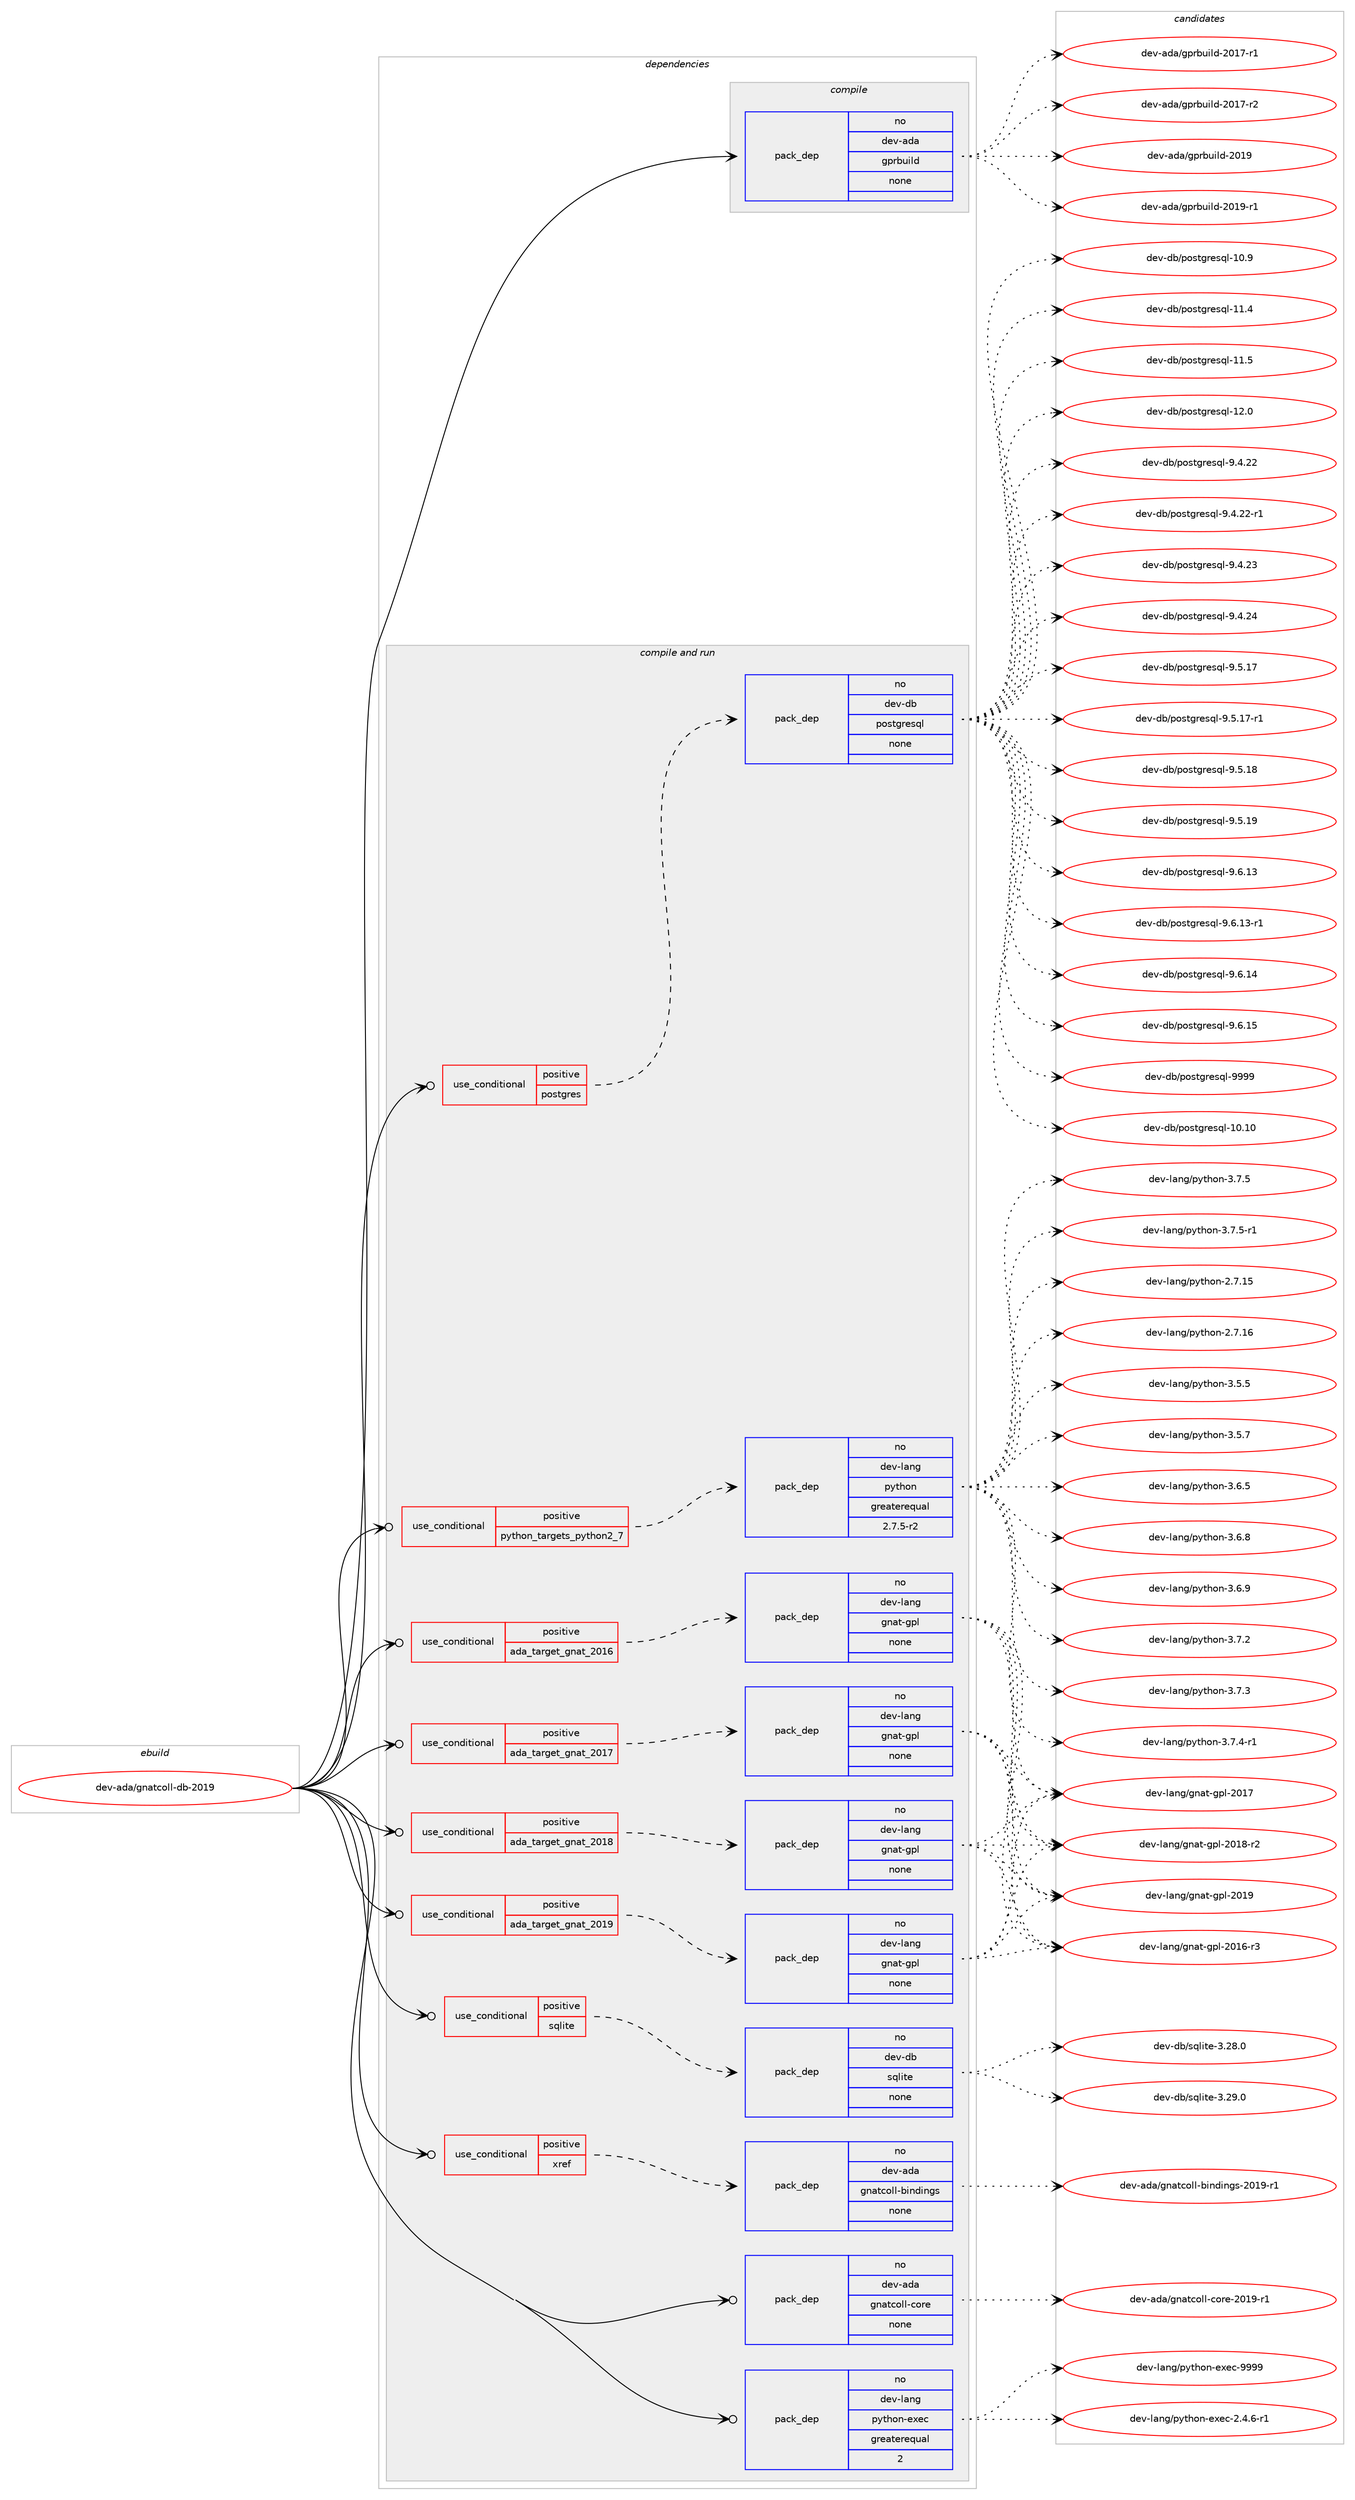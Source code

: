 digraph prolog {

# *************
# Graph options
# *************

newrank=true;
concentrate=true;
compound=true;
graph [rankdir=LR,fontname=Helvetica,fontsize=10,ranksep=1.5];#, ranksep=2.5, nodesep=0.2];
edge  [arrowhead=vee];
node  [fontname=Helvetica,fontsize=10];

# **********
# The ebuild
# **********

subgraph cluster_leftcol {
color=gray;
rank=same;
label=<<i>ebuild</i>>;
id [label="dev-ada/gnatcoll-db-2019", color=red, width=4, href="../dev-ada/gnatcoll-db-2019.svg"];
}

# ****************
# The dependencies
# ****************

subgraph cluster_midcol {
color=gray;
label=<<i>dependencies</i>>;
subgraph cluster_compile {
fillcolor="#eeeeee";
style=filled;
label=<<i>compile</i>>;
subgraph pack384527 {
dependency516376 [label=<<TABLE BORDER="0" CELLBORDER="1" CELLSPACING="0" CELLPADDING="4" WIDTH="220"><TR><TD ROWSPAN="6" CELLPADDING="30">pack_dep</TD></TR><TR><TD WIDTH="110">no</TD></TR><TR><TD>dev-ada</TD></TR><TR><TD>gprbuild</TD></TR><TR><TD>none</TD></TR><TR><TD></TD></TR></TABLE>>, shape=none, color=blue];
}
id:e -> dependency516376:w [weight=20,style="solid",arrowhead="vee"];
}
subgraph cluster_compileandrun {
fillcolor="#eeeeee";
style=filled;
label=<<i>compile and run</i>>;
subgraph cond122284 {
dependency516377 [label=<<TABLE BORDER="0" CELLBORDER="1" CELLSPACING="0" CELLPADDING="4"><TR><TD ROWSPAN="3" CELLPADDING="10">use_conditional</TD></TR><TR><TD>positive</TD></TR><TR><TD>ada_target_gnat_2016</TD></TR></TABLE>>, shape=none, color=red];
subgraph pack384528 {
dependency516378 [label=<<TABLE BORDER="0" CELLBORDER="1" CELLSPACING="0" CELLPADDING="4" WIDTH="220"><TR><TD ROWSPAN="6" CELLPADDING="30">pack_dep</TD></TR><TR><TD WIDTH="110">no</TD></TR><TR><TD>dev-lang</TD></TR><TR><TD>gnat-gpl</TD></TR><TR><TD>none</TD></TR><TR><TD></TD></TR></TABLE>>, shape=none, color=blue];
}
dependency516377:e -> dependency516378:w [weight=20,style="dashed",arrowhead="vee"];
}
id:e -> dependency516377:w [weight=20,style="solid",arrowhead="odotvee"];
subgraph cond122285 {
dependency516379 [label=<<TABLE BORDER="0" CELLBORDER="1" CELLSPACING="0" CELLPADDING="4"><TR><TD ROWSPAN="3" CELLPADDING="10">use_conditional</TD></TR><TR><TD>positive</TD></TR><TR><TD>ada_target_gnat_2017</TD></TR></TABLE>>, shape=none, color=red];
subgraph pack384529 {
dependency516380 [label=<<TABLE BORDER="0" CELLBORDER="1" CELLSPACING="0" CELLPADDING="4" WIDTH="220"><TR><TD ROWSPAN="6" CELLPADDING="30">pack_dep</TD></TR><TR><TD WIDTH="110">no</TD></TR><TR><TD>dev-lang</TD></TR><TR><TD>gnat-gpl</TD></TR><TR><TD>none</TD></TR><TR><TD></TD></TR></TABLE>>, shape=none, color=blue];
}
dependency516379:e -> dependency516380:w [weight=20,style="dashed",arrowhead="vee"];
}
id:e -> dependency516379:w [weight=20,style="solid",arrowhead="odotvee"];
subgraph cond122286 {
dependency516381 [label=<<TABLE BORDER="0" CELLBORDER="1" CELLSPACING="0" CELLPADDING="4"><TR><TD ROWSPAN="3" CELLPADDING="10">use_conditional</TD></TR><TR><TD>positive</TD></TR><TR><TD>ada_target_gnat_2018</TD></TR></TABLE>>, shape=none, color=red];
subgraph pack384530 {
dependency516382 [label=<<TABLE BORDER="0" CELLBORDER="1" CELLSPACING="0" CELLPADDING="4" WIDTH="220"><TR><TD ROWSPAN="6" CELLPADDING="30">pack_dep</TD></TR><TR><TD WIDTH="110">no</TD></TR><TR><TD>dev-lang</TD></TR><TR><TD>gnat-gpl</TD></TR><TR><TD>none</TD></TR><TR><TD></TD></TR></TABLE>>, shape=none, color=blue];
}
dependency516381:e -> dependency516382:w [weight=20,style="dashed",arrowhead="vee"];
}
id:e -> dependency516381:w [weight=20,style="solid",arrowhead="odotvee"];
subgraph cond122287 {
dependency516383 [label=<<TABLE BORDER="0" CELLBORDER="1" CELLSPACING="0" CELLPADDING="4"><TR><TD ROWSPAN="3" CELLPADDING="10">use_conditional</TD></TR><TR><TD>positive</TD></TR><TR><TD>ada_target_gnat_2019</TD></TR></TABLE>>, shape=none, color=red];
subgraph pack384531 {
dependency516384 [label=<<TABLE BORDER="0" CELLBORDER="1" CELLSPACING="0" CELLPADDING="4" WIDTH="220"><TR><TD ROWSPAN="6" CELLPADDING="30">pack_dep</TD></TR><TR><TD WIDTH="110">no</TD></TR><TR><TD>dev-lang</TD></TR><TR><TD>gnat-gpl</TD></TR><TR><TD>none</TD></TR><TR><TD></TD></TR></TABLE>>, shape=none, color=blue];
}
dependency516383:e -> dependency516384:w [weight=20,style="dashed",arrowhead="vee"];
}
id:e -> dependency516383:w [weight=20,style="solid",arrowhead="odotvee"];
subgraph cond122288 {
dependency516385 [label=<<TABLE BORDER="0" CELLBORDER="1" CELLSPACING="0" CELLPADDING="4"><TR><TD ROWSPAN="3" CELLPADDING="10">use_conditional</TD></TR><TR><TD>positive</TD></TR><TR><TD>postgres</TD></TR></TABLE>>, shape=none, color=red];
subgraph pack384532 {
dependency516386 [label=<<TABLE BORDER="0" CELLBORDER="1" CELLSPACING="0" CELLPADDING="4" WIDTH="220"><TR><TD ROWSPAN="6" CELLPADDING="30">pack_dep</TD></TR><TR><TD WIDTH="110">no</TD></TR><TR><TD>dev-db</TD></TR><TR><TD>postgresql</TD></TR><TR><TD>none</TD></TR><TR><TD></TD></TR></TABLE>>, shape=none, color=blue];
}
dependency516385:e -> dependency516386:w [weight=20,style="dashed",arrowhead="vee"];
}
id:e -> dependency516385:w [weight=20,style="solid",arrowhead="odotvee"];
subgraph cond122289 {
dependency516387 [label=<<TABLE BORDER="0" CELLBORDER="1" CELLSPACING="0" CELLPADDING="4"><TR><TD ROWSPAN="3" CELLPADDING="10">use_conditional</TD></TR><TR><TD>positive</TD></TR><TR><TD>python_targets_python2_7</TD></TR></TABLE>>, shape=none, color=red];
subgraph pack384533 {
dependency516388 [label=<<TABLE BORDER="0" CELLBORDER="1" CELLSPACING="0" CELLPADDING="4" WIDTH="220"><TR><TD ROWSPAN="6" CELLPADDING="30">pack_dep</TD></TR><TR><TD WIDTH="110">no</TD></TR><TR><TD>dev-lang</TD></TR><TR><TD>python</TD></TR><TR><TD>greaterequal</TD></TR><TR><TD>2.7.5-r2</TD></TR></TABLE>>, shape=none, color=blue];
}
dependency516387:e -> dependency516388:w [weight=20,style="dashed",arrowhead="vee"];
}
id:e -> dependency516387:w [weight=20,style="solid",arrowhead="odotvee"];
subgraph cond122290 {
dependency516389 [label=<<TABLE BORDER="0" CELLBORDER="1" CELLSPACING="0" CELLPADDING="4"><TR><TD ROWSPAN="3" CELLPADDING="10">use_conditional</TD></TR><TR><TD>positive</TD></TR><TR><TD>sqlite</TD></TR></TABLE>>, shape=none, color=red];
subgraph pack384534 {
dependency516390 [label=<<TABLE BORDER="0" CELLBORDER="1" CELLSPACING="0" CELLPADDING="4" WIDTH="220"><TR><TD ROWSPAN="6" CELLPADDING="30">pack_dep</TD></TR><TR><TD WIDTH="110">no</TD></TR><TR><TD>dev-db</TD></TR><TR><TD>sqlite</TD></TR><TR><TD>none</TD></TR><TR><TD></TD></TR></TABLE>>, shape=none, color=blue];
}
dependency516389:e -> dependency516390:w [weight=20,style="dashed",arrowhead="vee"];
}
id:e -> dependency516389:w [weight=20,style="solid",arrowhead="odotvee"];
subgraph cond122291 {
dependency516391 [label=<<TABLE BORDER="0" CELLBORDER="1" CELLSPACING="0" CELLPADDING="4"><TR><TD ROWSPAN="3" CELLPADDING="10">use_conditional</TD></TR><TR><TD>positive</TD></TR><TR><TD>xref</TD></TR></TABLE>>, shape=none, color=red];
subgraph pack384535 {
dependency516392 [label=<<TABLE BORDER="0" CELLBORDER="1" CELLSPACING="0" CELLPADDING="4" WIDTH="220"><TR><TD ROWSPAN="6" CELLPADDING="30">pack_dep</TD></TR><TR><TD WIDTH="110">no</TD></TR><TR><TD>dev-ada</TD></TR><TR><TD>gnatcoll-bindings</TD></TR><TR><TD>none</TD></TR><TR><TD></TD></TR></TABLE>>, shape=none, color=blue];
}
dependency516391:e -> dependency516392:w [weight=20,style="dashed",arrowhead="vee"];
}
id:e -> dependency516391:w [weight=20,style="solid",arrowhead="odotvee"];
subgraph pack384536 {
dependency516393 [label=<<TABLE BORDER="0" CELLBORDER="1" CELLSPACING="0" CELLPADDING="4" WIDTH="220"><TR><TD ROWSPAN="6" CELLPADDING="30">pack_dep</TD></TR><TR><TD WIDTH="110">no</TD></TR><TR><TD>dev-ada</TD></TR><TR><TD>gnatcoll-core</TD></TR><TR><TD>none</TD></TR><TR><TD></TD></TR></TABLE>>, shape=none, color=blue];
}
id:e -> dependency516393:w [weight=20,style="solid",arrowhead="odotvee"];
subgraph pack384537 {
dependency516394 [label=<<TABLE BORDER="0" CELLBORDER="1" CELLSPACING="0" CELLPADDING="4" WIDTH="220"><TR><TD ROWSPAN="6" CELLPADDING="30">pack_dep</TD></TR><TR><TD WIDTH="110">no</TD></TR><TR><TD>dev-lang</TD></TR><TR><TD>python-exec</TD></TR><TR><TD>greaterequal</TD></TR><TR><TD>2</TD></TR></TABLE>>, shape=none, color=blue];
}
id:e -> dependency516394:w [weight=20,style="solid",arrowhead="odotvee"];
}
subgraph cluster_run {
fillcolor="#eeeeee";
style=filled;
label=<<i>run</i>>;
}
}

# **************
# The candidates
# **************

subgraph cluster_choices {
rank=same;
color=gray;
label=<<i>candidates</i>>;

subgraph choice384527 {
color=black;
nodesep=1;
choice100101118459710097471031121149811710510810045504849554511449 [label="dev-ada/gprbuild-2017-r1", color=red, width=4,href="../dev-ada/gprbuild-2017-r1.svg"];
choice100101118459710097471031121149811710510810045504849554511450 [label="dev-ada/gprbuild-2017-r2", color=red, width=4,href="../dev-ada/gprbuild-2017-r2.svg"];
choice10010111845971009747103112114981171051081004550484957 [label="dev-ada/gprbuild-2019", color=red, width=4,href="../dev-ada/gprbuild-2019.svg"];
choice100101118459710097471031121149811710510810045504849574511449 [label="dev-ada/gprbuild-2019-r1", color=red, width=4,href="../dev-ada/gprbuild-2019-r1.svg"];
dependency516376:e -> choice100101118459710097471031121149811710510810045504849554511449:w [style=dotted,weight="100"];
dependency516376:e -> choice100101118459710097471031121149811710510810045504849554511450:w [style=dotted,weight="100"];
dependency516376:e -> choice10010111845971009747103112114981171051081004550484957:w [style=dotted,weight="100"];
dependency516376:e -> choice100101118459710097471031121149811710510810045504849574511449:w [style=dotted,weight="100"];
}
subgraph choice384528 {
color=black;
nodesep=1;
choice100101118451089711010347103110971164510311210845504849544511451 [label="dev-lang/gnat-gpl-2016-r3", color=red, width=4,href="../dev-lang/gnat-gpl-2016-r3.svg"];
choice10010111845108971101034710311097116451031121084550484955 [label="dev-lang/gnat-gpl-2017", color=red, width=4,href="../dev-lang/gnat-gpl-2017.svg"];
choice100101118451089711010347103110971164510311210845504849564511450 [label="dev-lang/gnat-gpl-2018-r2", color=red, width=4,href="../dev-lang/gnat-gpl-2018-r2.svg"];
choice10010111845108971101034710311097116451031121084550484957 [label="dev-lang/gnat-gpl-2019", color=red, width=4,href="../dev-lang/gnat-gpl-2019.svg"];
dependency516378:e -> choice100101118451089711010347103110971164510311210845504849544511451:w [style=dotted,weight="100"];
dependency516378:e -> choice10010111845108971101034710311097116451031121084550484955:w [style=dotted,weight="100"];
dependency516378:e -> choice100101118451089711010347103110971164510311210845504849564511450:w [style=dotted,weight="100"];
dependency516378:e -> choice10010111845108971101034710311097116451031121084550484957:w [style=dotted,weight="100"];
}
subgraph choice384529 {
color=black;
nodesep=1;
choice100101118451089711010347103110971164510311210845504849544511451 [label="dev-lang/gnat-gpl-2016-r3", color=red, width=4,href="../dev-lang/gnat-gpl-2016-r3.svg"];
choice10010111845108971101034710311097116451031121084550484955 [label="dev-lang/gnat-gpl-2017", color=red, width=4,href="../dev-lang/gnat-gpl-2017.svg"];
choice100101118451089711010347103110971164510311210845504849564511450 [label="dev-lang/gnat-gpl-2018-r2", color=red, width=4,href="../dev-lang/gnat-gpl-2018-r2.svg"];
choice10010111845108971101034710311097116451031121084550484957 [label="dev-lang/gnat-gpl-2019", color=red, width=4,href="../dev-lang/gnat-gpl-2019.svg"];
dependency516380:e -> choice100101118451089711010347103110971164510311210845504849544511451:w [style=dotted,weight="100"];
dependency516380:e -> choice10010111845108971101034710311097116451031121084550484955:w [style=dotted,weight="100"];
dependency516380:e -> choice100101118451089711010347103110971164510311210845504849564511450:w [style=dotted,weight="100"];
dependency516380:e -> choice10010111845108971101034710311097116451031121084550484957:w [style=dotted,weight="100"];
}
subgraph choice384530 {
color=black;
nodesep=1;
choice100101118451089711010347103110971164510311210845504849544511451 [label="dev-lang/gnat-gpl-2016-r3", color=red, width=4,href="../dev-lang/gnat-gpl-2016-r3.svg"];
choice10010111845108971101034710311097116451031121084550484955 [label="dev-lang/gnat-gpl-2017", color=red, width=4,href="../dev-lang/gnat-gpl-2017.svg"];
choice100101118451089711010347103110971164510311210845504849564511450 [label="dev-lang/gnat-gpl-2018-r2", color=red, width=4,href="../dev-lang/gnat-gpl-2018-r2.svg"];
choice10010111845108971101034710311097116451031121084550484957 [label="dev-lang/gnat-gpl-2019", color=red, width=4,href="../dev-lang/gnat-gpl-2019.svg"];
dependency516382:e -> choice100101118451089711010347103110971164510311210845504849544511451:w [style=dotted,weight="100"];
dependency516382:e -> choice10010111845108971101034710311097116451031121084550484955:w [style=dotted,weight="100"];
dependency516382:e -> choice100101118451089711010347103110971164510311210845504849564511450:w [style=dotted,weight="100"];
dependency516382:e -> choice10010111845108971101034710311097116451031121084550484957:w [style=dotted,weight="100"];
}
subgraph choice384531 {
color=black;
nodesep=1;
choice100101118451089711010347103110971164510311210845504849544511451 [label="dev-lang/gnat-gpl-2016-r3", color=red, width=4,href="../dev-lang/gnat-gpl-2016-r3.svg"];
choice10010111845108971101034710311097116451031121084550484955 [label="dev-lang/gnat-gpl-2017", color=red, width=4,href="../dev-lang/gnat-gpl-2017.svg"];
choice100101118451089711010347103110971164510311210845504849564511450 [label="dev-lang/gnat-gpl-2018-r2", color=red, width=4,href="../dev-lang/gnat-gpl-2018-r2.svg"];
choice10010111845108971101034710311097116451031121084550484957 [label="dev-lang/gnat-gpl-2019", color=red, width=4,href="../dev-lang/gnat-gpl-2019.svg"];
dependency516384:e -> choice100101118451089711010347103110971164510311210845504849544511451:w [style=dotted,weight="100"];
dependency516384:e -> choice10010111845108971101034710311097116451031121084550484955:w [style=dotted,weight="100"];
dependency516384:e -> choice100101118451089711010347103110971164510311210845504849564511450:w [style=dotted,weight="100"];
dependency516384:e -> choice10010111845108971101034710311097116451031121084550484957:w [style=dotted,weight="100"];
}
subgraph choice384532 {
color=black;
nodesep=1;
choice100101118451009847112111115116103114101115113108454948464948 [label="dev-db/postgresql-10.10", color=red, width=4,href="../dev-db/postgresql-10.10.svg"];
choice1001011184510098471121111151161031141011151131084549484657 [label="dev-db/postgresql-10.9", color=red, width=4,href="../dev-db/postgresql-10.9.svg"];
choice1001011184510098471121111151161031141011151131084549494652 [label="dev-db/postgresql-11.4", color=red, width=4,href="../dev-db/postgresql-11.4.svg"];
choice1001011184510098471121111151161031141011151131084549494653 [label="dev-db/postgresql-11.5", color=red, width=4,href="../dev-db/postgresql-11.5.svg"];
choice1001011184510098471121111151161031141011151131084549504648 [label="dev-db/postgresql-12.0", color=red, width=4,href="../dev-db/postgresql-12.0.svg"];
choice10010111845100984711211111511610311410111511310845574652465050 [label="dev-db/postgresql-9.4.22", color=red, width=4,href="../dev-db/postgresql-9.4.22.svg"];
choice100101118451009847112111115116103114101115113108455746524650504511449 [label="dev-db/postgresql-9.4.22-r1", color=red, width=4,href="../dev-db/postgresql-9.4.22-r1.svg"];
choice10010111845100984711211111511610311410111511310845574652465051 [label="dev-db/postgresql-9.4.23", color=red, width=4,href="../dev-db/postgresql-9.4.23.svg"];
choice10010111845100984711211111511610311410111511310845574652465052 [label="dev-db/postgresql-9.4.24", color=red, width=4,href="../dev-db/postgresql-9.4.24.svg"];
choice10010111845100984711211111511610311410111511310845574653464955 [label="dev-db/postgresql-9.5.17", color=red, width=4,href="../dev-db/postgresql-9.5.17.svg"];
choice100101118451009847112111115116103114101115113108455746534649554511449 [label="dev-db/postgresql-9.5.17-r1", color=red, width=4,href="../dev-db/postgresql-9.5.17-r1.svg"];
choice10010111845100984711211111511610311410111511310845574653464956 [label="dev-db/postgresql-9.5.18", color=red, width=4,href="../dev-db/postgresql-9.5.18.svg"];
choice10010111845100984711211111511610311410111511310845574653464957 [label="dev-db/postgresql-9.5.19", color=red, width=4,href="../dev-db/postgresql-9.5.19.svg"];
choice10010111845100984711211111511610311410111511310845574654464951 [label="dev-db/postgresql-9.6.13", color=red, width=4,href="../dev-db/postgresql-9.6.13.svg"];
choice100101118451009847112111115116103114101115113108455746544649514511449 [label="dev-db/postgresql-9.6.13-r1", color=red, width=4,href="../dev-db/postgresql-9.6.13-r1.svg"];
choice10010111845100984711211111511610311410111511310845574654464952 [label="dev-db/postgresql-9.6.14", color=red, width=4,href="../dev-db/postgresql-9.6.14.svg"];
choice10010111845100984711211111511610311410111511310845574654464953 [label="dev-db/postgresql-9.6.15", color=red, width=4,href="../dev-db/postgresql-9.6.15.svg"];
choice1001011184510098471121111151161031141011151131084557575757 [label="dev-db/postgresql-9999", color=red, width=4,href="../dev-db/postgresql-9999.svg"];
dependency516386:e -> choice100101118451009847112111115116103114101115113108454948464948:w [style=dotted,weight="100"];
dependency516386:e -> choice1001011184510098471121111151161031141011151131084549484657:w [style=dotted,weight="100"];
dependency516386:e -> choice1001011184510098471121111151161031141011151131084549494652:w [style=dotted,weight="100"];
dependency516386:e -> choice1001011184510098471121111151161031141011151131084549494653:w [style=dotted,weight="100"];
dependency516386:e -> choice1001011184510098471121111151161031141011151131084549504648:w [style=dotted,weight="100"];
dependency516386:e -> choice10010111845100984711211111511610311410111511310845574652465050:w [style=dotted,weight="100"];
dependency516386:e -> choice100101118451009847112111115116103114101115113108455746524650504511449:w [style=dotted,weight="100"];
dependency516386:e -> choice10010111845100984711211111511610311410111511310845574652465051:w [style=dotted,weight="100"];
dependency516386:e -> choice10010111845100984711211111511610311410111511310845574652465052:w [style=dotted,weight="100"];
dependency516386:e -> choice10010111845100984711211111511610311410111511310845574653464955:w [style=dotted,weight="100"];
dependency516386:e -> choice100101118451009847112111115116103114101115113108455746534649554511449:w [style=dotted,weight="100"];
dependency516386:e -> choice10010111845100984711211111511610311410111511310845574653464956:w [style=dotted,weight="100"];
dependency516386:e -> choice10010111845100984711211111511610311410111511310845574653464957:w [style=dotted,weight="100"];
dependency516386:e -> choice10010111845100984711211111511610311410111511310845574654464951:w [style=dotted,weight="100"];
dependency516386:e -> choice100101118451009847112111115116103114101115113108455746544649514511449:w [style=dotted,weight="100"];
dependency516386:e -> choice10010111845100984711211111511610311410111511310845574654464952:w [style=dotted,weight="100"];
dependency516386:e -> choice10010111845100984711211111511610311410111511310845574654464953:w [style=dotted,weight="100"];
dependency516386:e -> choice1001011184510098471121111151161031141011151131084557575757:w [style=dotted,weight="100"];
}
subgraph choice384533 {
color=black;
nodesep=1;
choice10010111845108971101034711212111610411111045504655464953 [label="dev-lang/python-2.7.15", color=red, width=4,href="../dev-lang/python-2.7.15.svg"];
choice10010111845108971101034711212111610411111045504655464954 [label="dev-lang/python-2.7.16", color=red, width=4,href="../dev-lang/python-2.7.16.svg"];
choice100101118451089711010347112121116104111110455146534653 [label="dev-lang/python-3.5.5", color=red, width=4,href="../dev-lang/python-3.5.5.svg"];
choice100101118451089711010347112121116104111110455146534655 [label="dev-lang/python-3.5.7", color=red, width=4,href="../dev-lang/python-3.5.7.svg"];
choice100101118451089711010347112121116104111110455146544653 [label="dev-lang/python-3.6.5", color=red, width=4,href="../dev-lang/python-3.6.5.svg"];
choice100101118451089711010347112121116104111110455146544656 [label="dev-lang/python-3.6.8", color=red, width=4,href="../dev-lang/python-3.6.8.svg"];
choice100101118451089711010347112121116104111110455146544657 [label="dev-lang/python-3.6.9", color=red, width=4,href="../dev-lang/python-3.6.9.svg"];
choice100101118451089711010347112121116104111110455146554650 [label="dev-lang/python-3.7.2", color=red, width=4,href="../dev-lang/python-3.7.2.svg"];
choice100101118451089711010347112121116104111110455146554651 [label="dev-lang/python-3.7.3", color=red, width=4,href="../dev-lang/python-3.7.3.svg"];
choice1001011184510897110103471121211161041111104551465546524511449 [label="dev-lang/python-3.7.4-r1", color=red, width=4,href="../dev-lang/python-3.7.4-r1.svg"];
choice100101118451089711010347112121116104111110455146554653 [label="dev-lang/python-3.7.5", color=red, width=4,href="../dev-lang/python-3.7.5.svg"];
choice1001011184510897110103471121211161041111104551465546534511449 [label="dev-lang/python-3.7.5-r1", color=red, width=4,href="../dev-lang/python-3.7.5-r1.svg"];
dependency516388:e -> choice10010111845108971101034711212111610411111045504655464953:w [style=dotted,weight="100"];
dependency516388:e -> choice10010111845108971101034711212111610411111045504655464954:w [style=dotted,weight="100"];
dependency516388:e -> choice100101118451089711010347112121116104111110455146534653:w [style=dotted,weight="100"];
dependency516388:e -> choice100101118451089711010347112121116104111110455146534655:w [style=dotted,weight="100"];
dependency516388:e -> choice100101118451089711010347112121116104111110455146544653:w [style=dotted,weight="100"];
dependency516388:e -> choice100101118451089711010347112121116104111110455146544656:w [style=dotted,weight="100"];
dependency516388:e -> choice100101118451089711010347112121116104111110455146544657:w [style=dotted,weight="100"];
dependency516388:e -> choice100101118451089711010347112121116104111110455146554650:w [style=dotted,weight="100"];
dependency516388:e -> choice100101118451089711010347112121116104111110455146554651:w [style=dotted,weight="100"];
dependency516388:e -> choice1001011184510897110103471121211161041111104551465546524511449:w [style=dotted,weight="100"];
dependency516388:e -> choice100101118451089711010347112121116104111110455146554653:w [style=dotted,weight="100"];
dependency516388:e -> choice1001011184510897110103471121211161041111104551465546534511449:w [style=dotted,weight="100"];
}
subgraph choice384534 {
color=black;
nodesep=1;
choice10010111845100984711511310810511610145514650564648 [label="dev-db/sqlite-3.28.0", color=red, width=4,href="../dev-db/sqlite-3.28.0.svg"];
choice10010111845100984711511310810511610145514650574648 [label="dev-db/sqlite-3.29.0", color=red, width=4,href="../dev-db/sqlite-3.29.0.svg"];
dependency516390:e -> choice10010111845100984711511310810511610145514650564648:w [style=dotted,weight="100"];
dependency516390:e -> choice10010111845100984711511310810511610145514650574648:w [style=dotted,weight="100"];
}
subgraph choice384535 {
color=black;
nodesep=1;
choice100101118459710097471031109711699111108108459810511010010511010311545504849574511449 [label="dev-ada/gnatcoll-bindings-2019-r1", color=red, width=4,href="../dev-ada/gnatcoll-bindings-2019-r1.svg"];
dependency516392:e -> choice100101118459710097471031109711699111108108459810511010010511010311545504849574511449:w [style=dotted,weight="100"];
}
subgraph choice384536 {
color=black;
nodesep=1;
choice100101118459710097471031109711699111108108459911111410145504849574511449 [label="dev-ada/gnatcoll-core-2019-r1", color=red, width=4,href="../dev-ada/gnatcoll-core-2019-r1.svg"];
dependency516393:e -> choice100101118459710097471031109711699111108108459911111410145504849574511449:w [style=dotted,weight="100"];
}
subgraph choice384537 {
color=black;
nodesep=1;
choice10010111845108971101034711212111610411111045101120101994550465246544511449 [label="dev-lang/python-exec-2.4.6-r1", color=red, width=4,href="../dev-lang/python-exec-2.4.6-r1.svg"];
choice10010111845108971101034711212111610411111045101120101994557575757 [label="dev-lang/python-exec-9999", color=red, width=4,href="../dev-lang/python-exec-9999.svg"];
dependency516394:e -> choice10010111845108971101034711212111610411111045101120101994550465246544511449:w [style=dotted,weight="100"];
dependency516394:e -> choice10010111845108971101034711212111610411111045101120101994557575757:w [style=dotted,weight="100"];
}
}

}
